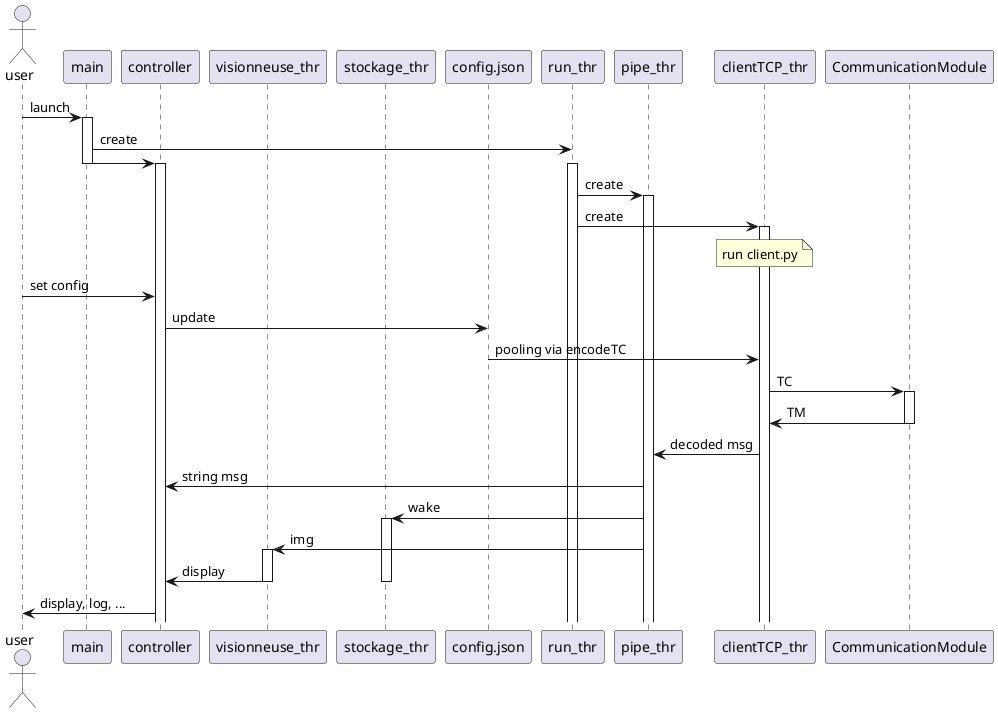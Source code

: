 @startuml A-Eye_Controller_sequence_diagram
actor user
participant main 
participant controller
participant visionneuse_thr
participant stockage_thr as stockage
participant config.json
participant run_thr
participant pipe_thr
participant clientTCP_thr
participant CommunicationModule

user -> main : launch
activate main
main -> run_thr : create
main -> controller : 
deactivate main 
activate controller
activate run_thr 
run_thr -> pipe_thr : create
activate pipe_thr
run_thr -> clientTCP_thr : create
activate clientTCP_thr
note over clientTCP_thr : run client.py
user -> controller : set config
controller -> config.json : update
config.json -> clientTCP_thr : pooling via encodeTC
clientTCP_thr -> CommunicationModule : TC
activate CommunicationModule
CommunicationModule -> clientTCP_thr : TM
deactivate CommunicationModule
clientTCP_thr -> pipe_thr : decoded msg
pipe_thr -> controller : string msg 
pipe_thr -> stockage : wake
activate stockage
pipe_thr -> visionneuse_thr : img
activate visionneuse_thr
visionneuse_thr -> controller : display
deactivate visionneuse_thr
deactivate stockage 
controller -> user : display, log, ...

' deactivate controller 
' deactivate clientTCP_thr 
' deactivate pipe_thr 
@enduml